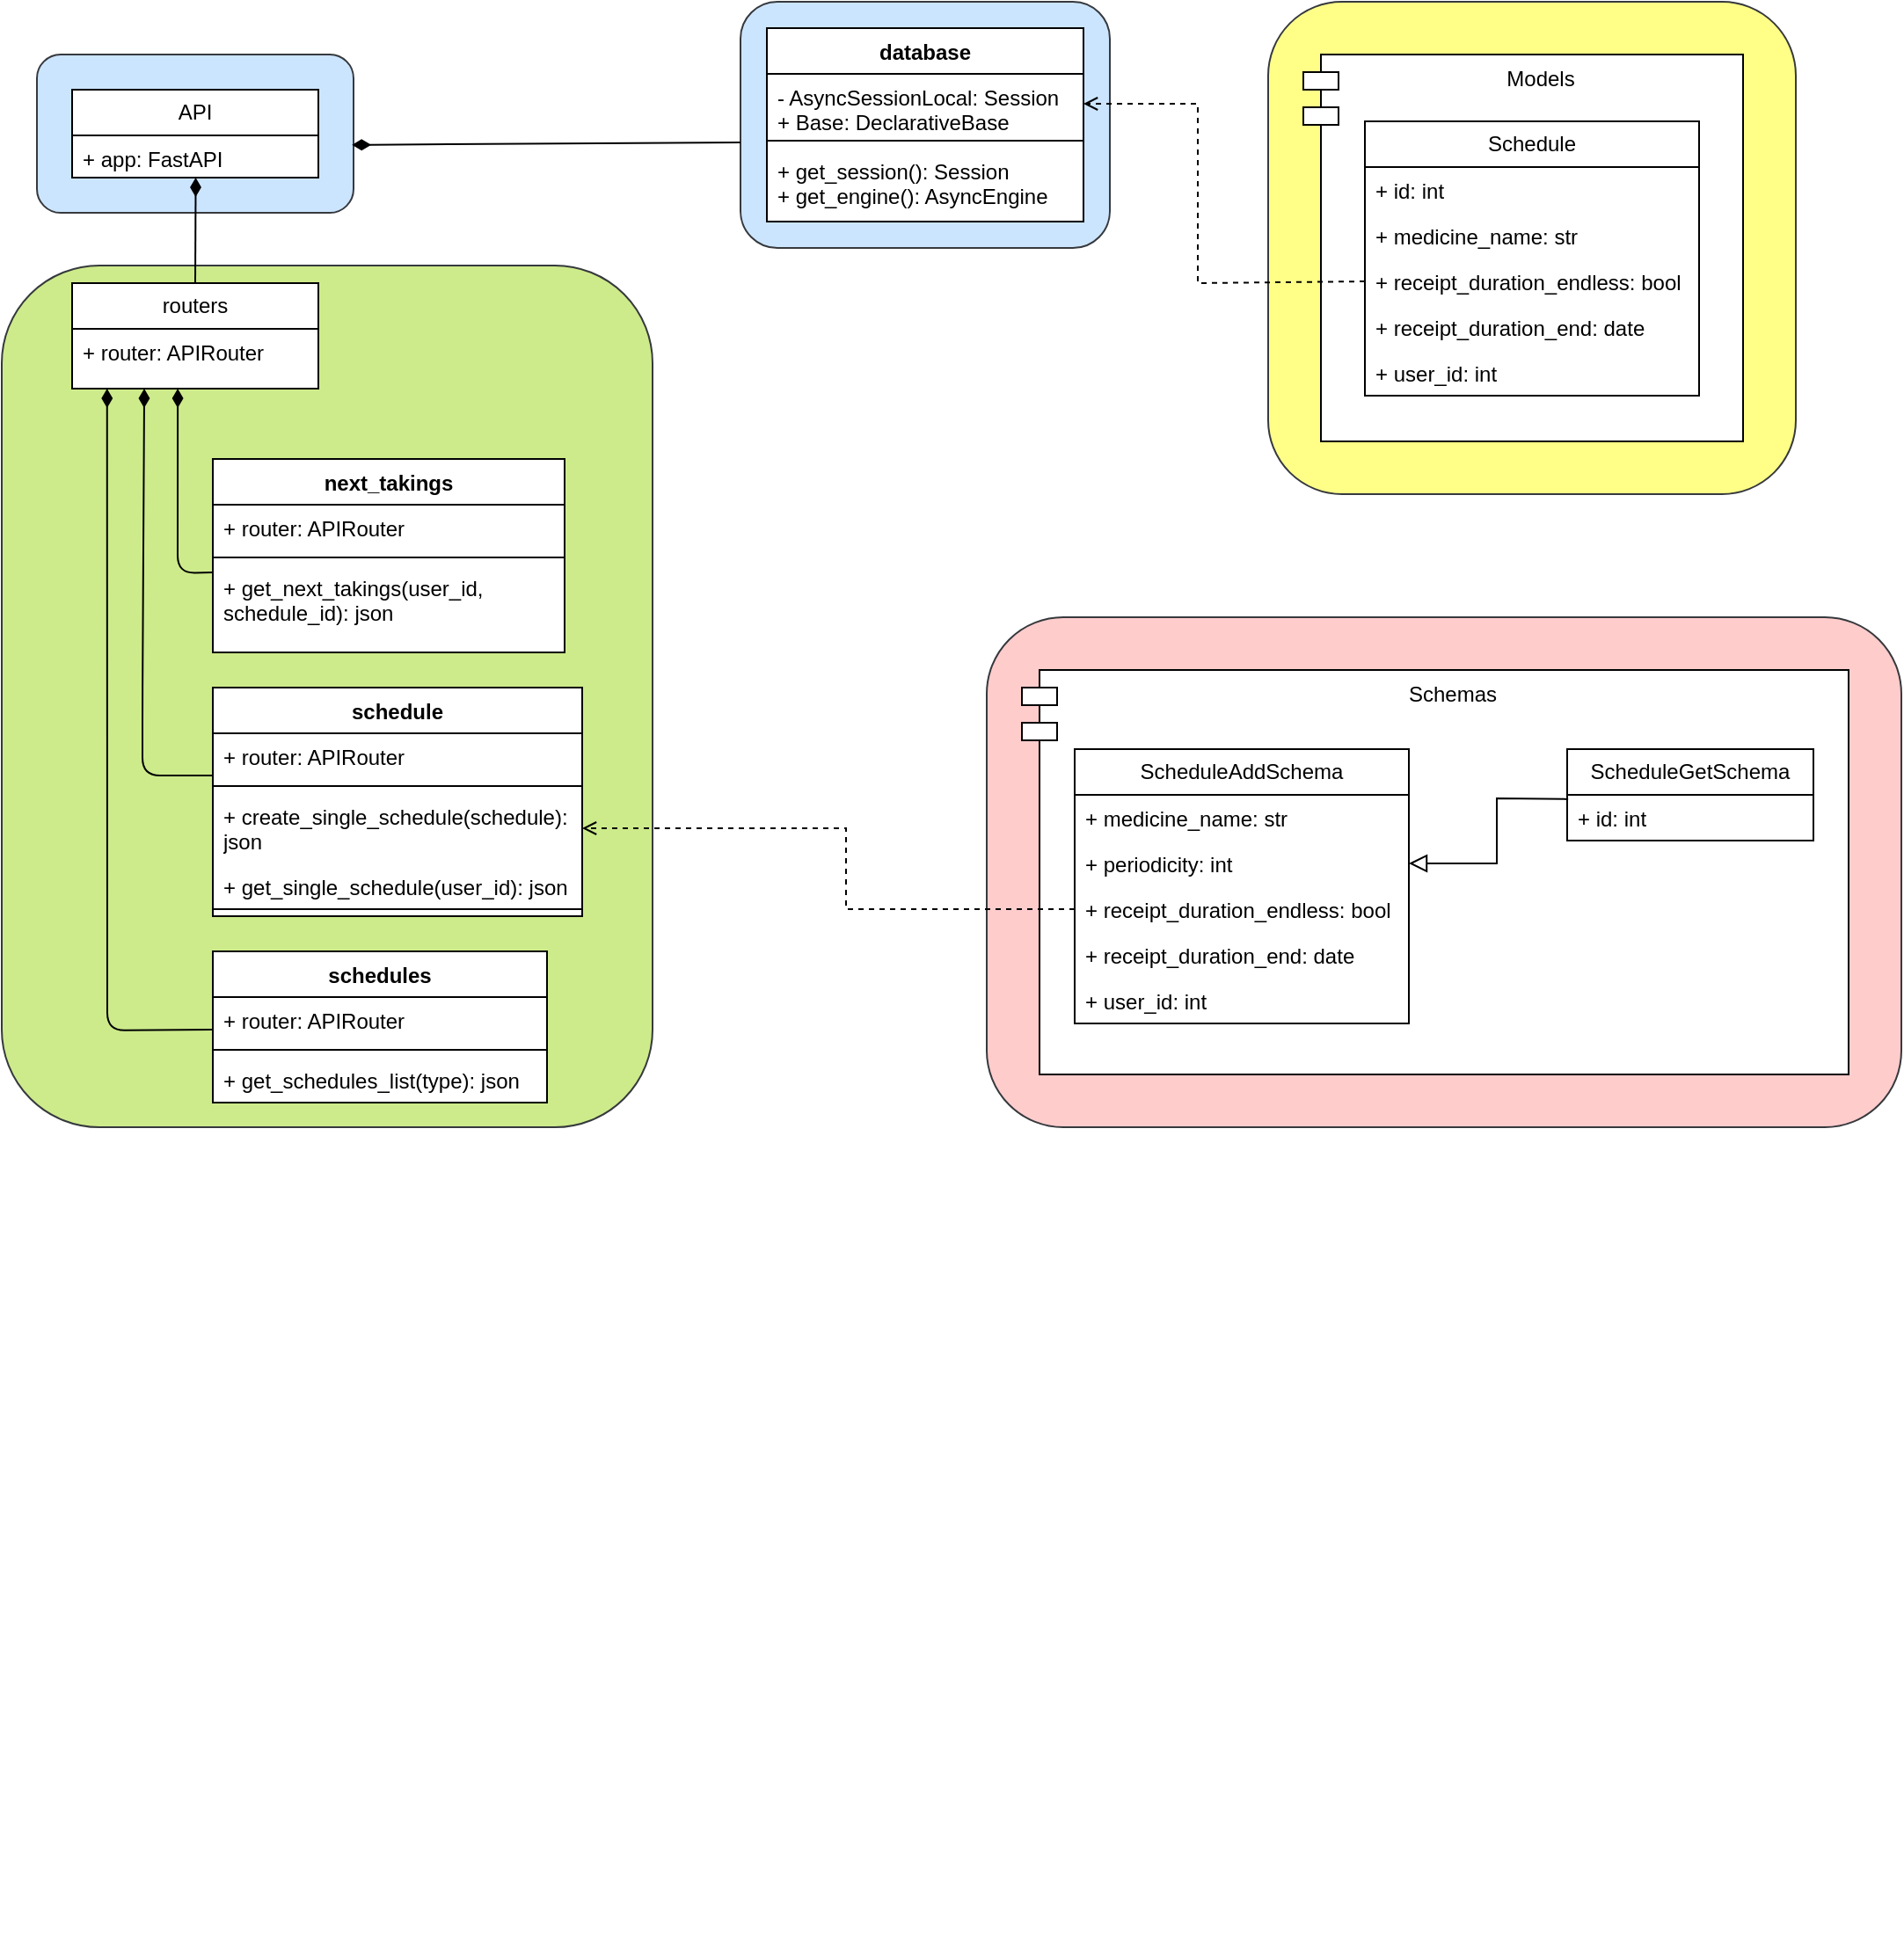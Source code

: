 <mxfile>
    <diagram id="If2p-IZZbwaxN0N1ue2t" name="Page-1">
        <mxGraphModel dx="1556" dy="1304" grid="1" gridSize="10" guides="1" tooltips="1" connect="1" arrows="1" fold="1" page="1" pageScale="1" pageWidth="1100" pageHeight="1700" math="0" shadow="0">
            <root>
                <mxCell id="0"/>
                <mxCell id="1" parent="0"/>
                <mxCell id="99" value="" style="rounded=1;whiteSpace=wrap;html=1;fillColor=#ffcccc;strokeColor=#36393d;" vertex="1" parent="1">
                    <mxGeometry x="560" y="350" width="520" height="290" as="geometry"/>
                </mxCell>
                <mxCell id="86" value="" style="rounded=1;whiteSpace=wrap;html=1;fillColor=#cce5ff;strokeColor=#36393d;" vertex="1" parent="1">
                    <mxGeometry x="420" width="210" height="140" as="geometry"/>
                </mxCell>
                <mxCell id="85" value="" style="rounded=1;whiteSpace=wrap;html=1;fillColor=#cdeb8b;strokeColor=#36393d;" vertex="1" parent="1">
                    <mxGeometry y="150" width="370" height="490" as="geometry"/>
                </mxCell>
                <mxCell id="79" value="" style="rounded=1;whiteSpace=wrap;html=1;fillColor=#cce5ff;strokeColor=#36393d;" vertex="1" parent="1">
                    <mxGeometry x="20" y="30" width="180" height="90" as="geometry"/>
                </mxCell>
                <mxCell id="80" value="" style="rounded=0;whiteSpace=wrap;html=1;" vertex="1" parent="1">
                    <mxGeometry x="40" y="160" width="140" height="60" as="geometry"/>
                </mxCell>
                <mxCell id="32" value="routers" style="swimlane;fontStyle=0;childLayout=stackLayout;horizontal=1;startSize=26;fillColor=none;horizontalStack=0;resizeParent=1;resizeParentMax=0;resizeLast=0;collapsible=1;marginBottom=0;whiteSpace=wrap;html=1;" vertex="1" parent="1">
                    <mxGeometry x="40" y="160" width="140" height="60" as="geometry"/>
                </mxCell>
                <mxCell id="33" value="&lt;span style=&quot;color: rgb(0, 0, 0);&quot;&gt;+ router: APIRouter&lt;/span&gt;" style="text;align=left;verticalAlign=top;spacingLeft=4;spacingRight=4;overflow=hidden;rotatable=0;points=[[0,0.5],[1,0.5]];portConstraint=eastwest;whiteSpace=wrap;html=1;" vertex="1" parent="32">
                    <mxGeometry y="26" width="140" height="34" as="geometry"/>
                </mxCell>
                <mxCell id="75" value="" style="endArrow=none;startArrow=diamondThin;endFill=0;startFill=1;html=1;verticalAlign=bottom;labelBackgroundColor=none;strokeWidth=1;startSize=8;endSize=8;exitX=0.429;exitY=1;exitDx=0;exitDy=0;exitPerimeter=0;" edge="1" parent="1" source="33">
                    <mxGeometry width="160" relative="1" as="geometry">
                        <mxPoint x="100" y="230" as="sourcePoint"/>
                        <mxPoint x="120" y="324.5" as="targetPoint"/>
                        <Array as="points">
                            <mxPoint x="100" y="325"/>
                        </Array>
                    </mxGeometry>
                </mxCell>
                <mxCell id="76" value="" style="endArrow=none;startArrow=diamondThin;endFill=0;startFill=1;html=1;verticalAlign=bottom;labelBackgroundColor=none;strokeWidth=1;startSize=8;endSize=8;exitX=0.293;exitY=1;exitDx=0;exitDy=0;exitPerimeter=0;entryX=0;entryY=0.923;entryDx=0;entryDy=0;entryPerimeter=0;" edge="1" parent="1" source="33" target="16">
                    <mxGeometry width="160" relative="1" as="geometry">
                        <mxPoint x="60" y="220" as="sourcePoint"/>
                        <mxPoint x="120" y="454.5" as="targetPoint"/>
                        <Array as="points">
                            <mxPoint x="80" y="400"/>
                            <mxPoint x="80" y="440"/>
                        </Array>
                    </mxGeometry>
                </mxCell>
                <mxCell id="77" value="" style="endArrow=none;startArrow=diamondThin;endFill=0;startFill=1;html=1;verticalAlign=bottom;labelBackgroundColor=none;strokeWidth=1;startSize=8;endSize=8;exitX=0.142;exitY=1;exitDx=0;exitDy=0;exitPerimeter=0;" edge="1" parent="1" source="33">
                    <mxGeometry width="160" relative="1" as="geometry">
                        <mxPoint x="60" y="230" as="sourcePoint"/>
                        <mxPoint x="120" y="584.5" as="targetPoint"/>
                        <Array as="points">
                            <mxPoint x="60" y="585"/>
                        </Array>
                    </mxGeometry>
                </mxCell>
                <mxCell id="81" value="" style="rounded=0;whiteSpace=wrap;html=1;" vertex="1" parent="1">
                    <mxGeometry x="120" y="540" width="190" height="86" as="geometry"/>
                </mxCell>
                <mxCell id="19" value="schedules" style="swimlane;fontStyle=1;align=center;verticalAlign=top;childLayout=stackLayout;horizontal=1;startSize=26;horizontalStack=0;resizeParent=1;resizeParentMax=0;resizeLast=0;collapsible=1;marginBottom=0;whiteSpace=wrap;html=1;" vertex="1" parent="1">
                    <mxGeometry x="120" y="540" width="190" height="86" as="geometry">
                        <mxRectangle x="120" y="540" width="90" height="30" as="alternateBounds"/>
                    </mxGeometry>
                </mxCell>
                <mxCell id="20" value="&lt;span style=&quot;color: rgb(0, 0, 0);&quot;&gt;+ router: APIRouter&lt;/span&gt;" style="text;strokeColor=none;fillColor=none;align=left;verticalAlign=top;spacingLeft=4;spacingRight=4;overflow=hidden;rotatable=0;points=[[0,0.5],[1,0.5]];portConstraint=eastwest;whiteSpace=wrap;html=1;" vertex="1" parent="19">
                    <mxGeometry y="26" width="190" height="26" as="geometry"/>
                </mxCell>
                <mxCell id="21" value="" style="line;strokeWidth=1;fillColor=none;align=left;verticalAlign=middle;spacingTop=-1;spacingLeft=3;spacingRight=3;rotatable=0;labelPosition=right;points=[];portConstraint=eastwest;strokeColor=inherit;" vertex="1" parent="19">
                    <mxGeometry y="52" width="190" height="8" as="geometry"/>
                </mxCell>
                <mxCell id="22" value="&lt;span style=&quot;color: rgb(0, 0, 0);&quot;&gt;+ get_schedules_list(type): json&lt;/span&gt;" style="text;strokeColor=none;fillColor=none;align=left;verticalAlign=top;spacingLeft=4;spacingRight=4;overflow=hidden;rotatable=0;points=[[0,0.5],[1,0.5]];portConstraint=eastwest;whiteSpace=wrap;html=1;" vertex="1" parent="19">
                    <mxGeometry y="60" width="190" height="26" as="geometry"/>
                </mxCell>
                <mxCell id="82" value="" style="rounded=0;whiteSpace=wrap;html=1;" vertex="1" parent="1">
                    <mxGeometry x="120" y="390" width="210" height="130" as="geometry"/>
                </mxCell>
                <mxCell id="15" value="schedule" style="swimlane;fontStyle=1;align=center;verticalAlign=top;childLayout=stackLayout;horizontal=1;startSize=26;horizontalStack=0;resizeParent=1;resizeParentMax=0;resizeLast=0;collapsible=1;marginBottom=0;whiteSpace=wrap;html=1;" vertex="1" parent="1">
                    <mxGeometry x="120" y="390" width="210" height="126" as="geometry"/>
                </mxCell>
                <mxCell id="16" value="&lt;span style=&quot;color: rgb(0, 0, 0);&quot;&gt;+ router: APIRouter&lt;/span&gt;" style="text;strokeColor=none;fillColor=none;align=left;verticalAlign=top;spacingLeft=4;spacingRight=4;overflow=hidden;rotatable=0;points=[[0,0.5],[1,0.5]];portConstraint=eastwest;whiteSpace=wrap;html=1;" vertex="1" parent="15">
                    <mxGeometry y="26" width="210" height="26" as="geometry"/>
                </mxCell>
                <mxCell id="17" value="" style="line;strokeWidth=1;fillColor=none;align=left;verticalAlign=middle;spacingTop=-1;spacingLeft=3;spacingRight=3;rotatable=0;labelPosition=right;points=[];portConstraint=eastwest;strokeColor=inherit;" vertex="1" parent="15">
                    <mxGeometry y="52" width="210" height="8" as="geometry"/>
                </mxCell>
                <mxCell id="18" value="+ create_single_schedule(schedule): json" style="text;strokeColor=none;fillColor=none;align=left;verticalAlign=top;spacingLeft=4;spacingRight=4;overflow=hidden;rotatable=0;points=[[0,0.5],[1,0.5]];portConstraint=eastwest;whiteSpace=wrap;html=1;" vertex="1" parent="15">
                    <mxGeometry y="60" width="210" height="40" as="geometry"/>
                </mxCell>
                <mxCell id="38" value="+ get_single_schedule(user_id): json" style="text;strokeColor=none;fillColor=none;align=left;verticalAlign=top;spacingLeft=4;spacingRight=4;overflow=hidden;rotatable=0;points=[[0,0.5],[1,0.5]];portConstraint=eastwest;whiteSpace=wrap;html=1;" vertex="1" parent="15">
                    <mxGeometry y="100" width="210" height="26" as="geometry"/>
                </mxCell>
                <mxCell id="83" value="" style="rounded=0;whiteSpace=wrap;html=1;" vertex="1" parent="1">
                    <mxGeometry x="120" y="260" width="200" height="110" as="geometry"/>
                </mxCell>
                <mxCell id="10" value="next_takings" style="swimlane;fontStyle=1;align=center;verticalAlign=top;childLayout=stackLayout;horizontal=1;startSize=26;horizontalStack=0;resizeParent=1;resizeParentMax=0;resizeLast=0;collapsible=1;marginBottom=0;whiteSpace=wrap;html=1;" vertex="1" parent="1">
                    <mxGeometry x="120" y="260" width="200" height="110" as="geometry"/>
                </mxCell>
                <mxCell id="11" value="+ router: APIRouter" style="text;strokeColor=none;fillColor=none;align=left;verticalAlign=top;spacingLeft=4;spacingRight=4;overflow=hidden;rotatable=0;points=[[0,0.5],[1,0.5]];portConstraint=eastwest;whiteSpace=wrap;html=1;" vertex="1" parent="10">
                    <mxGeometry y="26" width="200" height="26" as="geometry"/>
                </mxCell>
                <mxCell id="12" value="" style="line;strokeWidth=1;fillColor=none;align=left;verticalAlign=middle;spacingTop=-1;spacingLeft=3;spacingRight=3;rotatable=0;labelPosition=right;points=[];portConstraint=eastwest;strokeColor=inherit;" vertex="1" parent="10">
                    <mxGeometry y="52" width="200" height="8" as="geometry"/>
                </mxCell>
                <mxCell id="13" value="&lt;span style=&quot;color: rgb(0, 0, 0);&quot;&gt;+ get_next_takings(user_id, schedule_id): json&lt;/span&gt;" style="text;strokeColor=none;fillColor=none;align=left;verticalAlign=top;spacingLeft=4;spacingRight=4;overflow=hidden;rotatable=0;points=[[0,0.5],[1,0.5]];portConstraint=eastwest;whiteSpace=wrap;html=1;" vertex="1" parent="10">
                    <mxGeometry y="60" width="200" height="50" as="geometry"/>
                </mxCell>
                <mxCell id="88" value="" style="rounded=0;whiteSpace=wrap;html=1;" vertex="1" parent="1">
                    <mxGeometry x="435" y="15" width="180" height="110" as="geometry"/>
                </mxCell>
                <mxCell id="39" value="database" style="swimlane;fontStyle=1;align=center;verticalAlign=top;childLayout=stackLayout;horizontal=1;startSize=26;horizontalStack=0;resizeParent=1;resizeParentMax=0;resizeLast=0;collapsible=1;marginBottom=0;whiteSpace=wrap;html=1;" vertex="1" parent="1">
                    <mxGeometry x="435" y="15" width="180" height="110" as="geometry"/>
                </mxCell>
                <mxCell id="40" value="- AsyncSessionLocal: Session&lt;div&gt;+ Base: DeclarativeBase&lt;/div&gt;" style="text;strokeColor=none;fillColor=none;align=left;verticalAlign=top;spacingLeft=4;spacingRight=4;overflow=hidden;rotatable=0;points=[[0,0.5],[1,0.5]];portConstraint=eastwest;whiteSpace=wrap;html=1;" vertex="1" parent="39">
                    <mxGeometry y="26" width="180" height="34" as="geometry"/>
                </mxCell>
                <mxCell id="41" value="" style="line;strokeWidth=1;fillColor=none;align=left;verticalAlign=middle;spacingTop=-1;spacingLeft=3;spacingRight=3;rotatable=0;labelPosition=right;points=[];portConstraint=eastwest;strokeColor=inherit;" vertex="1" parent="39">
                    <mxGeometry y="60" width="180" height="8" as="geometry"/>
                </mxCell>
                <mxCell id="42" value="+ get_session(): Session&lt;div&gt;+ get_engine(): AsyncEngine&lt;/div&gt;" style="text;strokeColor=none;fillColor=none;align=left;verticalAlign=top;spacingLeft=4;spacingRight=4;overflow=hidden;rotatable=0;points=[[0,0.5],[1,0.5]];portConstraint=eastwest;whiteSpace=wrap;html=1;" vertex="1" parent="39">
                    <mxGeometry y="68" width="180" height="42" as="geometry"/>
                </mxCell>
                <mxCell id="90" value="" style="endArrow=none;startArrow=diamondThin;endFill=0;startFill=1;html=1;verticalAlign=bottom;labelBackgroundColor=none;strokeWidth=1;startSize=8;endSize=8;exitX=0.995;exitY=0.571;exitDx=0;exitDy=0;exitPerimeter=0;" edge="1" parent="1" source="79">
                    <mxGeometry width="160" relative="1" as="geometry">
                        <mxPoint x="230" y="80" as="sourcePoint"/>
                        <mxPoint x="420" y="80" as="targetPoint"/>
                    </mxGeometry>
                </mxCell>
                <mxCell id="92" value="" style="shape=image;verticalLabelPosition=bottom;labelBackgroundColor=default;verticalAlign=top;aspect=fixed;imageAspect=0;image=https://habrastorage.org/getpro/habr/upload_files/26d/271/78e/26d27178efc5d4b00ec40c32f4b0a859.jpeg;clipPath=inset(2.89% 49.67% 2.89% 0.67%);" vertex="1" parent="1">
                    <mxGeometry y="700" width="521.74" height="399.18" as="geometry"/>
                </mxCell>
                <mxCell id="84" value="" style="rounded=0;whiteSpace=wrap;html=1;" vertex="1" parent="1">
                    <mxGeometry x="40" y="50" width="140" height="50" as="geometry"/>
                </mxCell>
                <mxCell id="71" value="API" style="swimlane;fontStyle=0;childLayout=stackLayout;horizontal=1;startSize=26;fillColor=none;horizontalStack=0;resizeParent=1;resizeParentMax=0;resizeLast=0;collapsible=1;marginBottom=0;whiteSpace=wrap;html=1;" vertex="1" parent="1">
                    <mxGeometry x="40" y="50" width="140" height="50" as="geometry"/>
                </mxCell>
                <mxCell id="72" value="+ app: FastAPI" style="text;strokeColor=none;fillColor=none;align=left;verticalAlign=top;spacingLeft=4;spacingRight=4;overflow=hidden;rotatable=0;points=[[0,0.5],[1,0.5]];portConstraint=eastwest;whiteSpace=wrap;html=1;" vertex="1" parent="71">
                    <mxGeometry y="26" width="140" height="24" as="geometry"/>
                </mxCell>
                <mxCell id="94" value="Schemas" style="shape=module;align=left;spacingLeft=20;align=center;verticalAlign=top;whiteSpace=wrap;html=1;" vertex="1" parent="1">
                    <mxGeometry x="580" y="380" width="470" height="230" as="geometry"/>
                </mxCell>
                <mxCell id="95" value="ScheduleAddSchema" style="swimlane;fontStyle=0;childLayout=stackLayout;horizontal=1;startSize=26;fillColor=none;horizontalStack=0;resizeParent=1;resizeParentMax=0;resizeLast=0;collapsible=1;marginBottom=0;whiteSpace=wrap;html=1;" vertex="1" parent="1">
                    <mxGeometry x="610" y="425" width="190" height="156" as="geometry"/>
                </mxCell>
                <mxCell id="96" value="&lt;span style=&quot;color: rgb(0, 0, 0);&quot;&gt;+ medicine_name: str&lt;/span&gt;" style="text;strokeColor=none;fillColor=none;align=left;verticalAlign=top;spacingLeft=4;spacingRight=4;overflow=hidden;rotatable=0;points=[[0,0.5],[1,0.5]];portConstraint=eastwest;whiteSpace=wrap;html=1;" vertex="1" parent="95">
                    <mxGeometry y="26" width="190" height="26" as="geometry"/>
                </mxCell>
                <mxCell id="97" value="&lt;span style=&quot;color: rgb(0, 0, 0);&quot;&gt;+ periodicity: int&lt;/span&gt;" style="text;strokeColor=none;fillColor=none;align=left;verticalAlign=top;spacingLeft=4;spacingRight=4;overflow=hidden;rotatable=0;points=[[0,0.5],[1,0.5]];portConstraint=eastwest;whiteSpace=wrap;html=1;" vertex="1" parent="95">
                    <mxGeometry y="52" width="190" height="26" as="geometry"/>
                </mxCell>
                <mxCell id="98" value="&lt;span style=&quot;color: rgb(0, 0, 0);&quot;&gt;+ receipt_duration_endless: bool&lt;/span&gt;" style="text;strokeColor=none;fillColor=none;align=left;verticalAlign=top;spacingLeft=4;spacingRight=4;overflow=hidden;rotatable=0;points=[[0,0.5],[1,0.5]];portConstraint=eastwest;whiteSpace=wrap;html=1;" vertex="1" parent="95">
                    <mxGeometry y="78" width="190" height="26" as="geometry"/>
                </mxCell>
                <mxCell id="102" value="&lt;span style=&quot;color: rgb(0, 0, 0);&quot;&gt;+ receipt_duration_end: date&amp;nbsp;&lt;/span&gt;" style="text;strokeColor=none;fillColor=none;align=left;verticalAlign=top;spacingLeft=4;spacingRight=4;overflow=hidden;rotatable=0;points=[[0,0.5],[1,0.5]];portConstraint=eastwest;whiteSpace=wrap;html=1;" vertex="1" parent="95">
                    <mxGeometry y="104" width="190" height="26" as="geometry"/>
                </mxCell>
                <mxCell id="103" value="&lt;span style=&quot;color: rgb(0, 0, 0);&quot;&gt;+ user_id: int&lt;/span&gt;" style="text;strokeColor=none;fillColor=none;align=left;verticalAlign=top;spacingLeft=4;spacingRight=4;overflow=hidden;rotatable=0;points=[[0,0.5],[1,0.5]];portConstraint=eastwest;whiteSpace=wrap;html=1;" vertex="1" parent="95">
                    <mxGeometry y="130" width="190" height="26" as="geometry"/>
                </mxCell>
                <mxCell id="100" value="" style="rounded=1;whiteSpace=wrap;html=1;fillColor=#ffff88;strokeColor=#36393d;" vertex="1" parent="1">
                    <mxGeometry x="720" width="300" height="280" as="geometry"/>
                </mxCell>
                <mxCell id="101" value="Models" style="shape=module;align=left;spacingLeft=20;align=center;verticalAlign=top;whiteSpace=wrap;html=1;" vertex="1" parent="1">
                    <mxGeometry x="740" y="30" width="250" height="220" as="geometry"/>
                </mxCell>
                <mxCell id="61" value="Schedule" style="swimlane;fontStyle=0;childLayout=stackLayout;horizontal=1;startSize=26;fillColor=none;horizontalStack=0;resizeParent=1;resizeParentMax=0;resizeLast=0;collapsible=1;marginBottom=0;whiteSpace=wrap;html=1;" vertex="1" parent="1">
                    <mxGeometry x="775" y="68" width="190" height="156" as="geometry"/>
                </mxCell>
                <mxCell id="62" value="+ id: int" style="text;strokeColor=none;fillColor=none;align=left;verticalAlign=top;spacingLeft=4;spacingRight=4;overflow=hidden;rotatable=0;points=[[0,0.5],[1,0.5]];portConstraint=eastwest;whiteSpace=wrap;html=1;" vertex="1" parent="61">
                    <mxGeometry y="26" width="190" height="26" as="geometry"/>
                </mxCell>
                <mxCell id="63" value="+ medicine_name: str" style="text;strokeColor=none;fillColor=none;align=left;verticalAlign=top;spacingLeft=4;spacingRight=4;overflow=hidden;rotatable=0;points=[[0,0.5],[1,0.5]];portConstraint=eastwest;whiteSpace=wrap;html=1;" vertex="1" parent="61">
                    <mxGeometry y="52" width="190" height="26" as="geometry"/>
                </mxCell>
                <mxCell id="66" value="+ receipt_duration_endless: bool" style="text;strokeColor=none;fillColor=none;align=left;verticalAlign=top;spacingLeft=4;spacingRight=4;overflow=hidden;rotatable=0;points=[[0,0.5],[1,0.5]];portConstraint=eastwest;whiteSpace=wrap;html=1;" vertex="1" parent="61">
                    <mxGeometry y="78" width="190" height="26" as="geometry"/>
                </mxCell>
                <mxCell id="65" value="+ receipt_duration_end: date&amp;nbsp;" style="text;strokeColor=none;fillColor=none;align=left;verticalAlign=top;spacingLeft=4;spacingRight=4;overflow=hidden;rotatable=0;points=[[0,0.5],[1,0.5]];portConstraint=eastwest;whiteSpace=wrap;html=1;" vertex="1" parent="61">
                    <mxGeometry y="104" width="190" height="26" as="geometry"/>
                </mxCell>
                <mxCell id="110" value="+ user_id: int" style="text;strokeColor=none;fillColor=none;align=left;verticalAlign=top;spacingLeft=4;spacingRight=4;overflow=hidden;rotatable=0;points=[[0,0.5],[1,0.5]];portConstraint=eastwest;whiteSpace=wrap;html=1;" vertex="1" parent="61">
                    <mxGeometry y="130" width="190" height="26" as="geometry"/>
                </mxCell>
                <mxCell id="104" value="ScheduleGetSchema" style="swimlane;fontStyle=0;childLayout=stackLayout;horizontal=1;startSize=26;fillColor=none;horizontalStack=0;resizeParent=1;resizeParentMax=0;resizeLast=0;collapsible=1;marginBottom=0;whiteSpace=wrap;html=1;" vertex="1" parent="1">
                    <mxGeometry x="890" y="425" width="140" height="52" as="geometry"/>
                </mxCell>
                <mxCell id="105" value="+ id: int" style="text;strokeColor=none;fillColor=none;align=left;verticalAlign=top;spacingLeft=4;spacingRight=4;overflow=hidden;rotatable=0;points=[[0,0.5],[1,0.5]];portConstraint=eastwest;whiteSpace=wrap;html=1;" vertex="1" parent="104">
                    <mxGeometry y="26" width="140" height="26" as="geometry"/>
                </mxCell>
                <mxCell id="108" value="" style="endArrow=block;html=1;rounded=0;align=center;verticalAlign=bottom;endFill=0;labelBackgroundColor=none;endSize=8;entryX=1;entryY=0.5;entryDx=0;entryDy=0;exitX=0.004;exitY=0.094;exitDx=0;exitDy=0;exitPerimeter=0;" edge="1" parent="1" source="105" target="97">
                    <mxGeometry relative="1" as="geometry">
                        <mxPoint x="800" y="509.47" as="sourcePoint"/>
                        <mxPoint x="960" y="509.47" as="targetPoint"/>
                        <Array as="points">
                            <mxPoint x="850" y="453"/>
                            <mxPoint x="850" y="490"/>
                        </Array>
                    </mxGeometry>
                </mxCell>
                <mxCell id="109" value="" style="resizable=0;html=1;align=center;verticalAlign=top;labelBackgroundColor=none;" connectable="0" vertex="1" parent="108">
                    <mxGeometry relative="1" as="geometry"/>
                </mxCell>
                <mxCell id="113" value="" style="endArrow=none;startArrow=diamondThin;endFill=0;startFill=1;html=1;verticalAlign=bottom;labelBackgroundColor=none;strokeWidth=1;startSize=8;endSize=8;exitX=0.502;exitY=1;exitDx=0;exitDy=0;exitPerimeter=0;" edge="1" parent="1" source="72">
                    <mxGeometry width="160" relative="1" as="geometry">
                        <mxPoint x="170" y="200" as="sourcePoint"/>
                        <mxPoint x="110" y="160" as="targetPoint"/>
                    </mxGeometry>
                </mxCell>
                <mxCell id="114" value="" style="endArrow=open;html=1;rounded=0;align=center;verticalAlign=bottom;dashed=1;endFill=0;labelBackgroundColor=none;entryX=1;entryY=0.5;entryDx=0;entryDy=0;exitX=0;exitY=0.5;exitDx=0;exitDy=0;" edge="1" parent="1" source="66" target="40">
                    <mxGeometry relative="1" as="geometry">
                        <mxPoint x="650" y="360" as="sourcePoint"/>
                        <mxPoint x="810" y="360" as="targetPoint"/>
                        <Array as="points">
                            <mxPoint x="680" y="160"/>
                            <mxPoint x="680" y="58"/>
                        </Array>
                    </mxGeometry>
                </mxCell>
                <mxCell id="119" value="" style="endArrow=open;html=1;rounded=0;align=center;verticalAlign=bottom;dashed=1;endFill=0;labelBackgroundColor=none;exitX=0;exitY=0.5;exitDx=0;exitDy=0;entryX=1;entryY=0.5;entryDx=0;entryDy=0;" edge="1" parent="1" source="98" target="18">
                    <mxGeometry relative="1" as="geometry">
                        <mxPoint x="450" y="360" as="sourcePoint"/>
                        <mxPoint x="610" y="360" as="targetPoint"/>
                        <Array as="points">
                            <mxPoint x="480" y="516"/>
                            <mxPoint x="480" y="470"/>
                        </Array>
                    </mxGeometry>
                </mxCell>
                <mxCell id="120" value="" style="resizable=0;html=1;align=center;verticalAlign=top;labelBackgroundColor=none;" connectable="0" vertex="1" parent="119">
                    <mxGeometry relative="1" as="geometry"/>
                </mxCell>
            </root>
        </mxGraphModel>
    </diagram>
</mxfile>